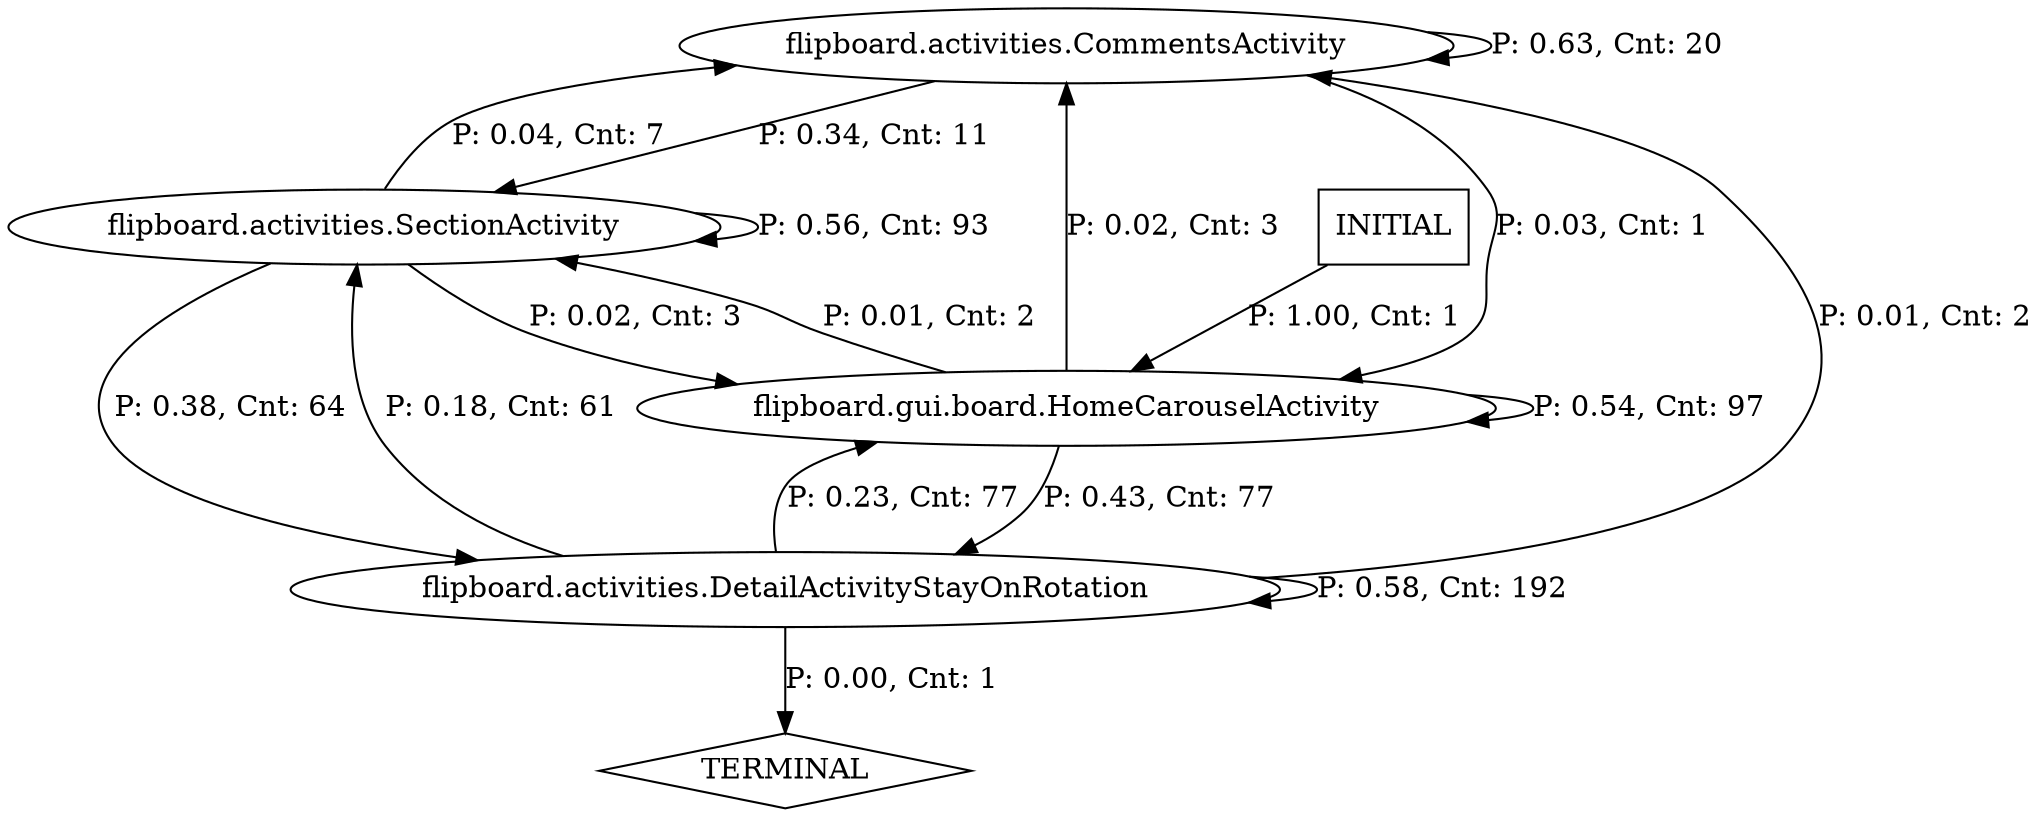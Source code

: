 digraph G {
  0 [label="flipboard.activities.CommentsActivity"];
  1 [label="flipboard.activities.DetailActivityStayOnRotation"];
  2 [label="flipboard.activities.SectionActivity"];
  3 [label="flipboard.gui.board.HomeCarouselActivity"];
  4 [label="TERMINAL",shape=diamond];
  5 [label="INITIAL",shape=box];
0->0 [label="P: 0.63, Cnt: 20"];
0->2 [label="P: 0.34, Cnt: 11"];
0->3 [label="P: 0.03, Cnt: 1"];
1->0 [label="P: 0.01, Cnt: 2"];
1->1 [label="P: 0.58, Cnt: 192"];
1->2 [label="P: 0.18, Cnt: 61"];
1->3 [label="P: 0.23, Cnt: 77"];
1->4 [label="P: 0.00, Cnt: 1"];
2->0 [label="P: 0.04, Cnt: 7"];
2->1 [label="P: 0.38, Cnt: 64"];
2->2 [label="P: 0.56, Cnt: 93"];
2->3 [label="P: 0.02, Cnt: 3"];
3->0 [label="P: 0.02, Cnt: 3"];
3->1 [label="P: 0.43, Cnt: 77"];
3->2 [label="P: 0.01, Cnt: 2"];
3->3 [label="P: 0.54, Cnt: 97"];
5->3 [label="P: 1.00, Cnt: 1"];
}
